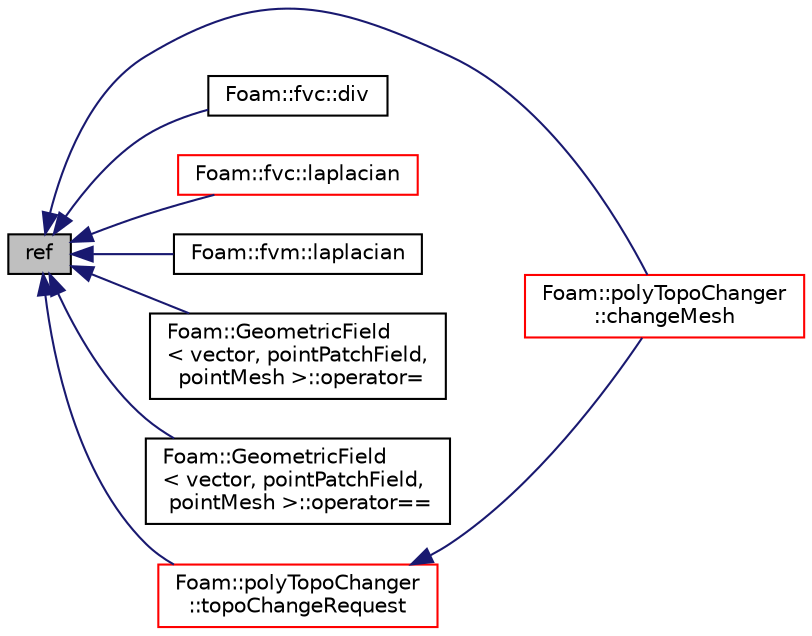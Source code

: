 digraph "ref"
{
  bgcolor="transparent";
  edge [fontname="Helvetica",fontsize="10",labelfontname="Helvetica",labelfontsize="10"];
  node [fontname="Helvetica",fontsize="10",shape=record];
  rankdir="LR";
  Node3 [label="ref",height=0.2,width=0.4,color="black", fillcolor="grey75", style="filled", fontcolor="black"];
  Node3 -> Node4 [dir="back",color="midnightblue",fontsize="10",style="solid",fontname="Helvetica"];
  Node4 [label="Foam::polyTopoChanger\l::changeMesh",height=0.2,width=0.4,color="red",URL="$a22497.html#ab42e5233705f618d6994589102b1103c"];
  Node3 -> Node12 [dir="back",color="midnightblue",fontsize="10",style="solid",fontname="Helvetica"];
  Node12 [label="Foam::fvc::div",height=0.2,width=0.4,color="black",URL="$a21861.html#a41f00cc6e3b5ef2e6617bf5db3cc4c81"];
  Node3 -> Node13 [dir="back",color="midnightblue",fontsize="10",style="solid",fontname="Helvetica"];
  Node13 [label="Foam::fvc::laplacian",height=0.2,width=0.4,color="red",URL="$a21861.html#ac75bff389d0405149b204b0d7ac214cd"];
  Node3 -> Node32 [dir="back",color="midnightblue",fontsize="10",style="solid",fontname="Helvetica"];
  Node32 [label="Foam::fvm::laplacian",height=0.2,width=0.4,color="black",URL="$a21862.html#a41255a0c2fe499b648cc11a34083fda9"];
  Node3 -> Node33 [dir="back",color="midnightblue",fontsize="10",style="solid",fontname="Helvetica"];
  Node33 [label="Foam::GeometricField\l\< vector, pointPatchField,\l pointMesh \>::operator=",height=0.2,width=0.4,color="black",URL="$a23249.html#ae246d5ce16082300e22af3ff1b727766"];
  Node3 -> Node34 [dir="back",color="midnightblue",fontsize="10",style="solid",fontname="Helvetica"];
  Node34 [label="Foam::GeometricField\l\< vector, pointPatchField,\l pointMesh \>::operator==",height=0.2,width=0.4,color="black",URL="$a23249.html#a410aeab355a9e6e2e49e6eab53e7c65a"];
  Node3 -> Node9 [dir="back",color="midnightblue",fontsize="10",style="solid",fontname="Helvetica"];
  Node9 [label="Foam::polyTopoChanger\l::topoChangeRequest",height=0.2,width=0.4,color="red",URL="$a22497.html#a38bb5f66d48be41017998924e5614a05",tooltip="Return topology change request. "];
  Node9 -> Node4 [dir="back",color="midnightblue",fontsize="10",style="solid",fontname="Helvetica"];
}
